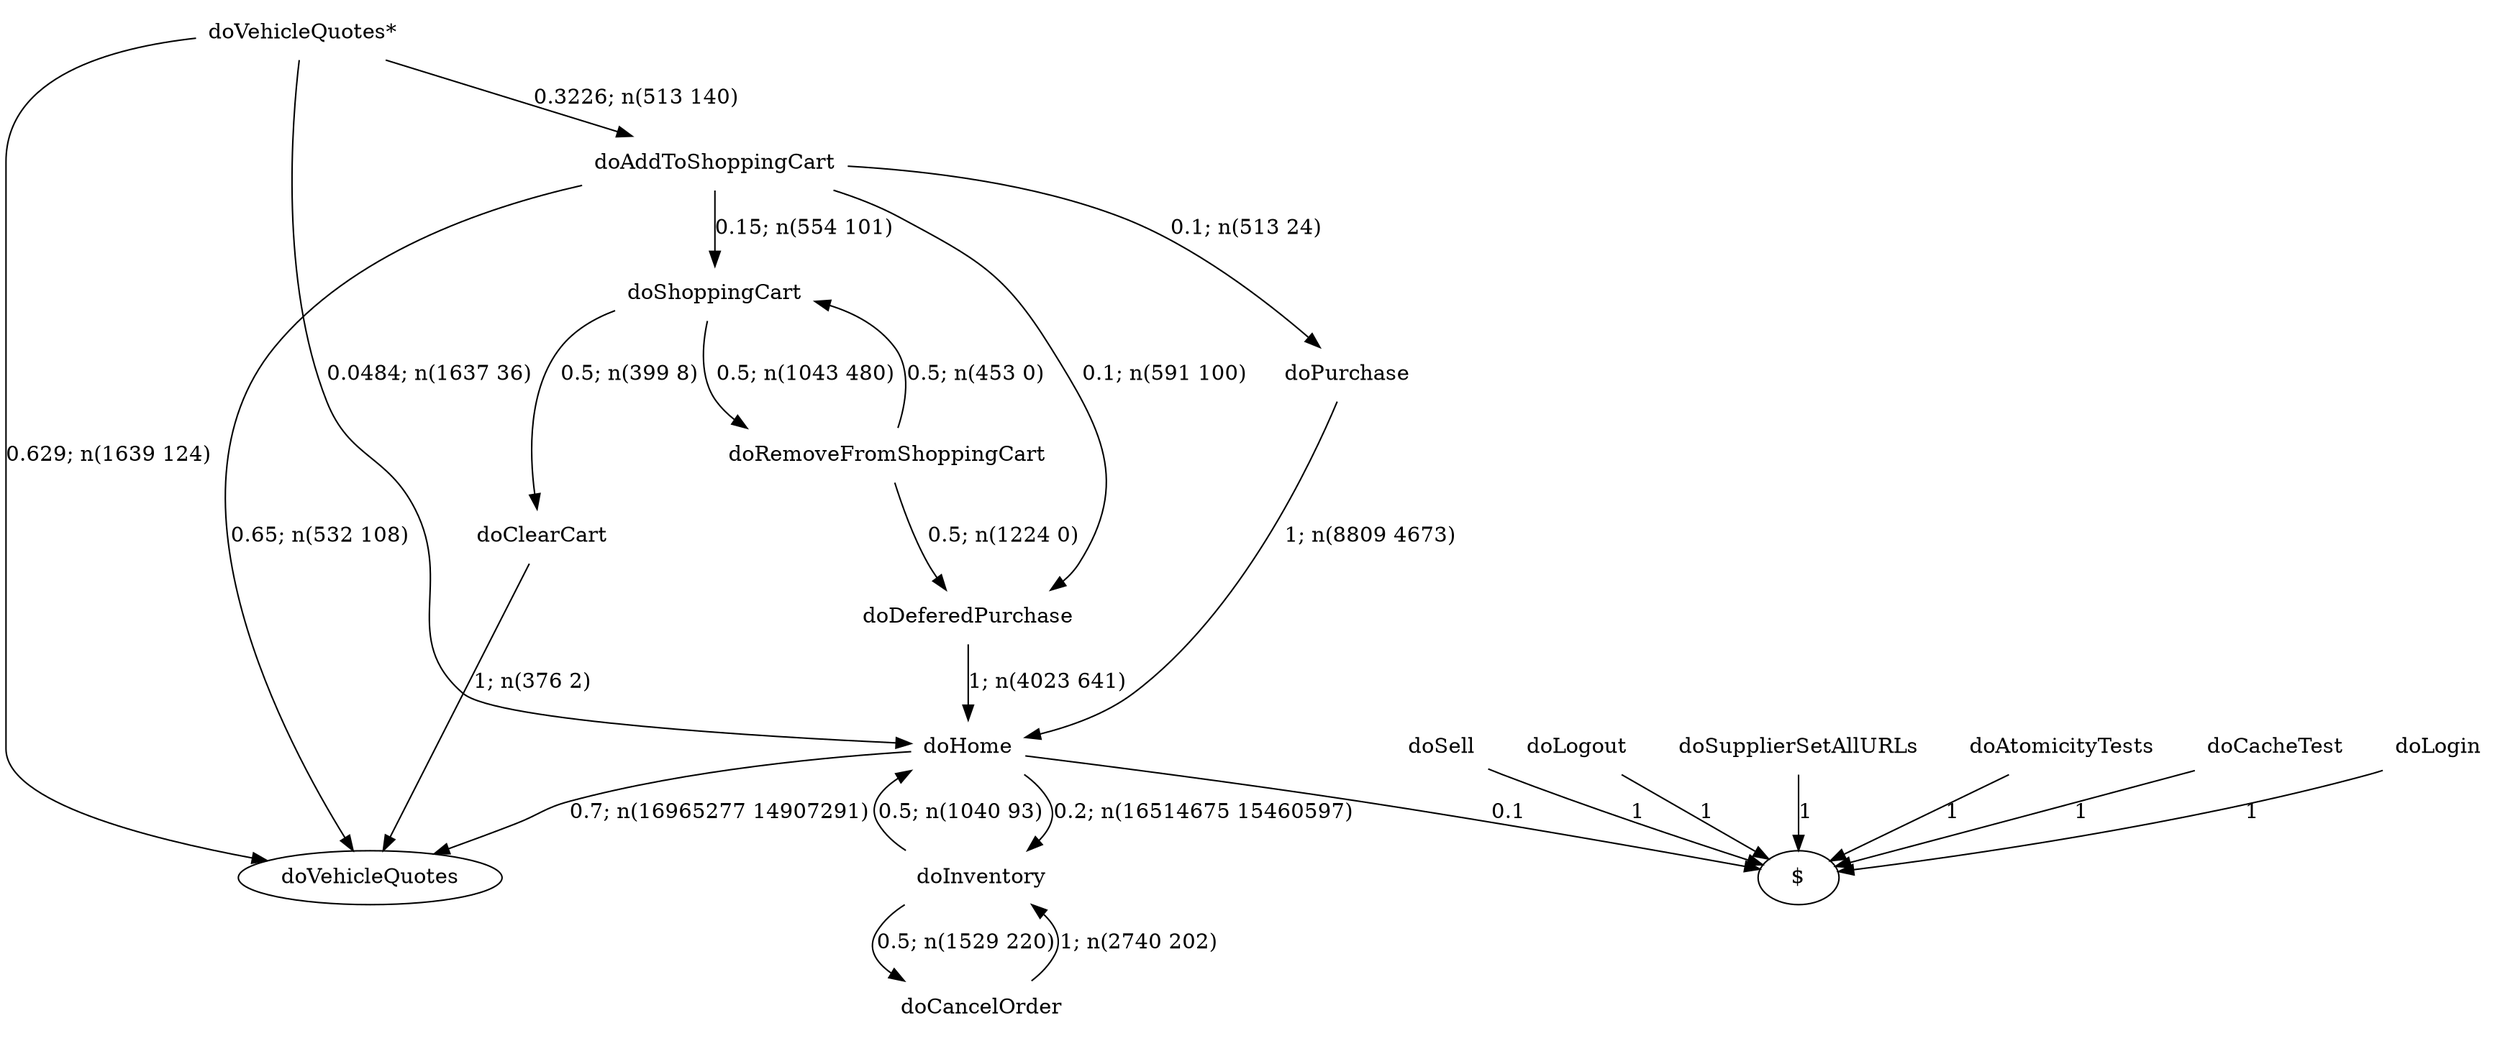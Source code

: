 digraph G {"doVehicleQuotes*" [label="doVehicleQuotes*",shape=none];"doSupplierSetAllURLs" [label="doSupplierSetAllURLs",shape=none];"doAtomicityTests" [label="doAtomicityTests",shape=none];"doCacheTest" [label="doCacheTest",shape=none];"doLogin" [label="doLogin",shape=none];"doAddToShoppingCart" [label="doAddToShoppingCart",shape=none];"doDeferedPurchase" [label="doDeferedPurchase",shape=none];"doHome" [label="doHome",shape=none];"doShoppingCart" [label="doShoppingCart",shape=none];"doClearCart" [label="doClearCart",shape=none];"doPurchase" [label="doPurchase",shape=none];"doInventory" [label="doInventory",shape=none];"doSell" [label="doSell",shape=none];"doLogout" [label="doLogout",shape=none];"doCancelOrder" [label="doCancelOrder",shape=none];"doRemoveFromShoppingCart" [label="doRemoveFromShoppingCart",shape=none];"doVehicleQuotes*"->"doVehicleQuotes" [style=solid,label="0.629; n(1639 124)"];"doVehicleQuotes*"->"doAddToShoppingCart" [style=solid,label="0.3226; n(513 140)"];"doVehicleQuotes*"->"doHome" [style=solid,label="0.0484; n(1637 36)"];"doSupplierSetAllURLs"->"$" [style=solid,label="1"];"doAtomicityTests"->"$" [style=solid,label="1"];"doCacheTest"->"$" [style=solid,label="1"];"doLogin"->"$" [style=solid,label="1"];"doAddToShoppingCart"->"doVehicleQuotes" [style=solid,label="0.65; n(532 108)"];"doAddToShoppingCart"->"doDeferedPurchase" [style=solid,label="0.1; n(591 100)"];"doAddToShoppingCart"->"doShoppingCart" [style=solid,label="0.15; n(554 101)"];"doAddToShoppingCart"->"doPurchase" [style=solid,label="0.1; n(513 24)"];"doDeferedPurchase"->"doHome" [style=solid,label="1; n(4023 641)"];"doHome"->"doVehicleQuotes" [style=solid,label="0.7; n(16965277 14907291)"];"doHome"->"doInventory" [style=solid,label="0.2; n(16514675 15460597)"];"doHome"->"$" [style=solid,label="0.1"];"doShoppingCart"->"doClearCart" [style=solid,label="0.5; n(399 8)"];"doShoppingCart"->"doRemoveFromShoppingCart" [style=solid,label="0.5; n(1043 480)"];"doClearCart"->"doVehicleQuotes" [style=solid,label="1; n(376 2)"];"doPurchase"->"doHome" [style=solid,label="1; n(8809 4673)"];"doInventory"->"doHome" [style=solid,label="0.5; n(1040 93)"];"doInventory"->"doCancelOrder" [style=solid,label="0.5; n(1529 220)"];"doSell"->"$" [style=solid,label="1"];"doLogout"->"$" [style=solid,label="1"];"doCancelOrder"->"doInventory" [style=solid,label="1; n(2740 202)"];"doRemoveFromShoppingCart"->"doDeferedPurchase" [style=solid,label="0.5; n(1224 0)"];"doRemoveFromShoppingCart"->"doShoppingCart" [style=solid,label="0.5; n(453 0)"];}